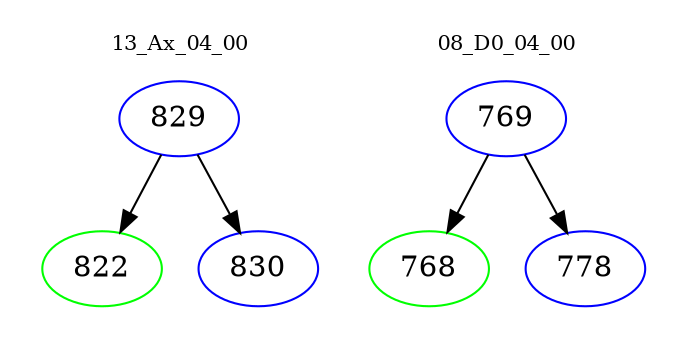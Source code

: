 digraph{
subgraph cluster_0 {
color = white
label = "13_Ax_04_00";
fontsize=10;
T0_829 [label="829", color="blue"]
T0_829 -> T0_822 [color="black"]
T0_822 [label="822", color="green"]
T0_829 -> T0_830 [color="black"]
T0_830 [label="830", color="blue"]
}
subgraph cluster_1 {
color = white
label = "08_D0_04_00";
fontsize=10;
T1_769 [label="769", color="blue"]
T1_769 -> T1_768 [color="black"]
T1_768 [label="768", color="green"]
T1_769 -> T1_778 [color="black"]
T1_778 [label="778", color="blue"]
}
}
